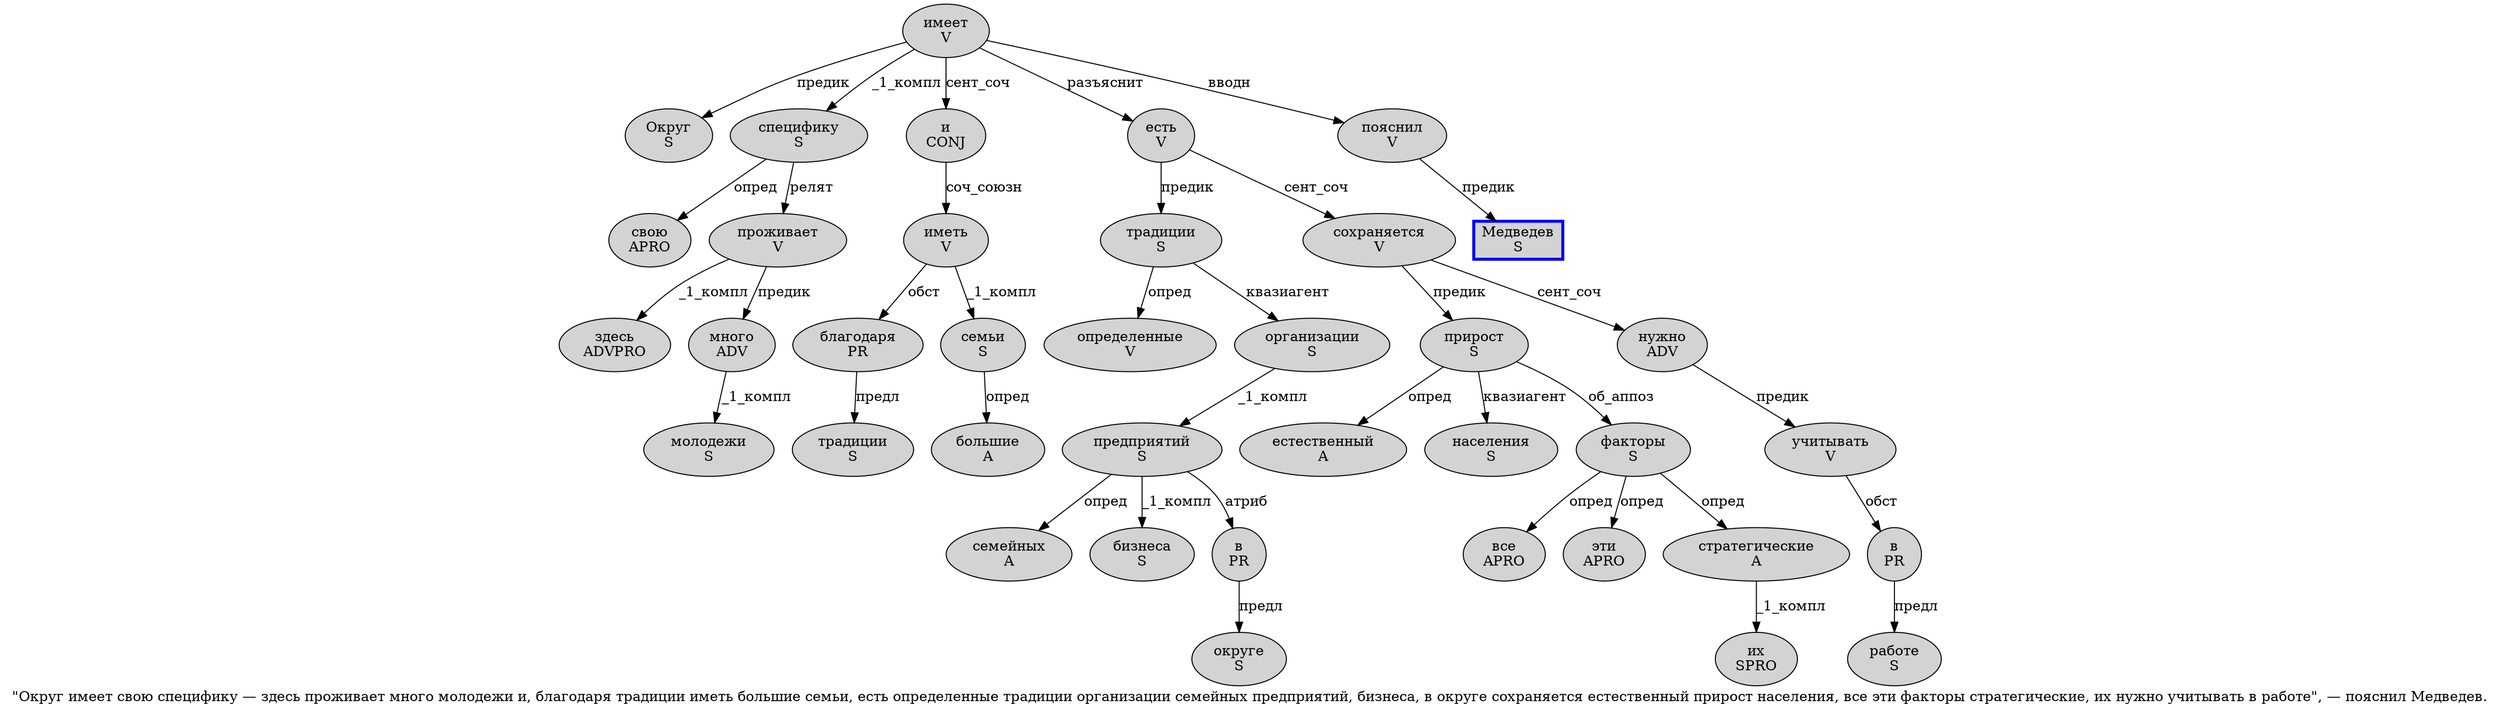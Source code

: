 digraph SENTENCE_917 {
	graph [label="\"Округ имеет свою специфику — здесь проживает много молодежи и, благодаря традиции иметь большие семьи, есть определенные традиции организации семейных предприятий, бизнеса, в округе сохраняется естественный прирост населения, все эти факторы стратегические, их нужно учитывать в работе\", — пояснил Медведев."]
	node [style=filled]
		1 [label="Округ
S" color="" fillcolor=lightgray penwidth=1 shape=ellipse]
		2 [label="имеет
V" color="" fillcolor=lightgray penwidth=1 shape=ellipse]
		3 [label="свою
APRO" color="" fillcolor=lightgray penwidth=1 shape=ellipse]
		4 [label="специфику
S" color="" fillcolor=lightgray penwidth=1 shape=ellipse]
		6 [label="здесь
ADVPRO" color="" fillcolor=lightgray penwidth=1 shape=ellipse]
		7 [label="проживает
V" color="" fillcolor=lightgray penwidth=1 shape=ellipse]
		8 [label="много
ADV" color="" fillcolor=lightgray penwidth=1 shape=ellipse]
		9 [label="молодежи
S" color="" fillcolor=lightgray penwidth=1 shape=ellipse]
		10 [label="и
CONJ" color="" fillcolor=lightgray penwidth=1 shape=ellipse]
		12 [label="благодаря
PR" color="" fillcolor=lightgray penwidth=1 shape=ellipse]
		13 [label="традиции
S" color="" fillcolor=lightgray penwidth=1 shape=ellipse]
		14 [label="иметь
V" color="" fillcolor=lightgray penwidth=1 shape=ellipse]
		15 [label="большие
A" color="" fillcolor=lightgray penwidth=1 shape=ellipse]
		16 [label="семьи
S" color="" fillcolor=lightgray penwidth=1 shape=ellipse]
		18 [label="есть
V" color="" fillcolor=lightgray penwidth=1 shape=ellipse]
		19 [label="определенные
V" color="" fillcolor=lightgray penwidth=1 shape=ellipse]
		20 [label="традиции
S" color="" fillcolor=lightgray penwidth=1 shape=ellipse]
		21 [label="организации
S" color="" fillcolor=lightgray penwidth=1 shape=ellipse]
		22 [label="семейных
A" color="" fillcolor=lightgray penwidth=1 shape=ellipse]
		23 [label="предприятий
S" color="" fillcolor=lightgray penwidth=1 shape=ellipse]
		25 [label="бизнеса
S" color="" fillcolor=lightgray penwidth=1 shape=ellipse]
		27 [label="в
PR" color="" fillcolor=lightgray penwidth=1 shape=ellipse]
		28 [label="округе
S" color="" fillcolor=lightgray penwidth=1 shape=ellipse]
		29 [label="сохраняется
V" color="" fillcolor=lightgray penwidth=1 shape=ellipse]
		30 [label="естественный
A" color="" fillcolor=lightgray penwidth=1 shape=ellipse]
		31 [label="прирост
S" color="" fillcolor=lightgray penwidth=1 shape=ellipse]
		32 [label="населения
S" color="" fillcolor=lightgray penwidth=1 shape=ellipse]
		34 [label="все
APRO" color="" fillcolor=lightgray penwidth=1 shape=ellipse]
		35 [label="эти
APRO" color="" fillcolor=lightgray penwidth=1 shape=ellipse]
		36 [label="факторы
S" color="" fillcolor=lightgray penwidth=1 shape=ellipse]
		37 [label="стратегические
A" color="" fillcolor=lightgray penwidth=1 shape=ellipse]
		39 [label="их
SPRO" color="" fillcolor=lightgray penwidth=1 shape=ellipse]
		40 [label="нужно
ADV" color="" fillcolor=lightgray penwidth=1 shape=ellipse]
		41 [label="учитывать
V" color="" fillcolor=lightgray penwidth=1 shape=ellipse]
		42 [label="в
PR" color="" fillcolor=lightgray penwidth=1 shape=ellipse]
		43 [label="работе
S" color="" fillcolor=lightgray penwidth=1 shape=ellipse]
		47 [label="пояснил
V" color="" fillcolor=lightgray penwidth=1 shape=ellipse]
		48 [label="Медведев
S" color=blue fillcolor=lightgray penwidth=3 shape=box]
			4 -> 3 [label="опред"]
			4 -> 7 [label="релят"]
			7 -> 6 [label="_1_компл"]
			7 -> 8 [label="предик"]
			47 -> 48 [label="предик"]
			14 -> 12 [label="обст"]
			14 -> 16 [label="_1_компл"]
			2 -> 1 [label="предик"]
			2 -> 4 [label="_1_компл"]
			2 -> 10 [label="сент_соч"]
			2 -> 18 [label="разъяснит"]
			2 -> 47 [label="вводн"]
			16 -> 15 [label="опред"]
			10 -> 14 [label="соч_союзн"]
			37 -> 39 [label="_1_компл"]
			18 -> 20 [label="предик"]
			18 -> 29 [label="сент_соч"]
			23 -> 22 [label="опред"]
			23 -> 25 [label="_1_компл"]
			23 -> 27 [label="атриб"]
			20 -> 19 [label="опред"]
			20 -> 21 [label="квазиагент"]
			41 -> 42 [label="обст"]
			40 -> 41 [label="предик"]
			29 -> 31 [label="предик"]
			29 -> 40 [label="сент_соч"]
			31 -> 30 [label="опред"]
			31 -> 32 [label="квазиагент"]
			31 -> 36 [label="об_аппоз"]
			12 -> 13 [label="предл"]
			8 -> 9 [label="_1_компл"]
			21 -> 23 [label="_1_компл"]
			36 -> 34 [label="опред"]
			36 -> 35 [label="опред"]
			36 -> 37 [label="опред"]
			27 -> 28 [label="предл"]
			42 -> 43 [label="предл"]
}